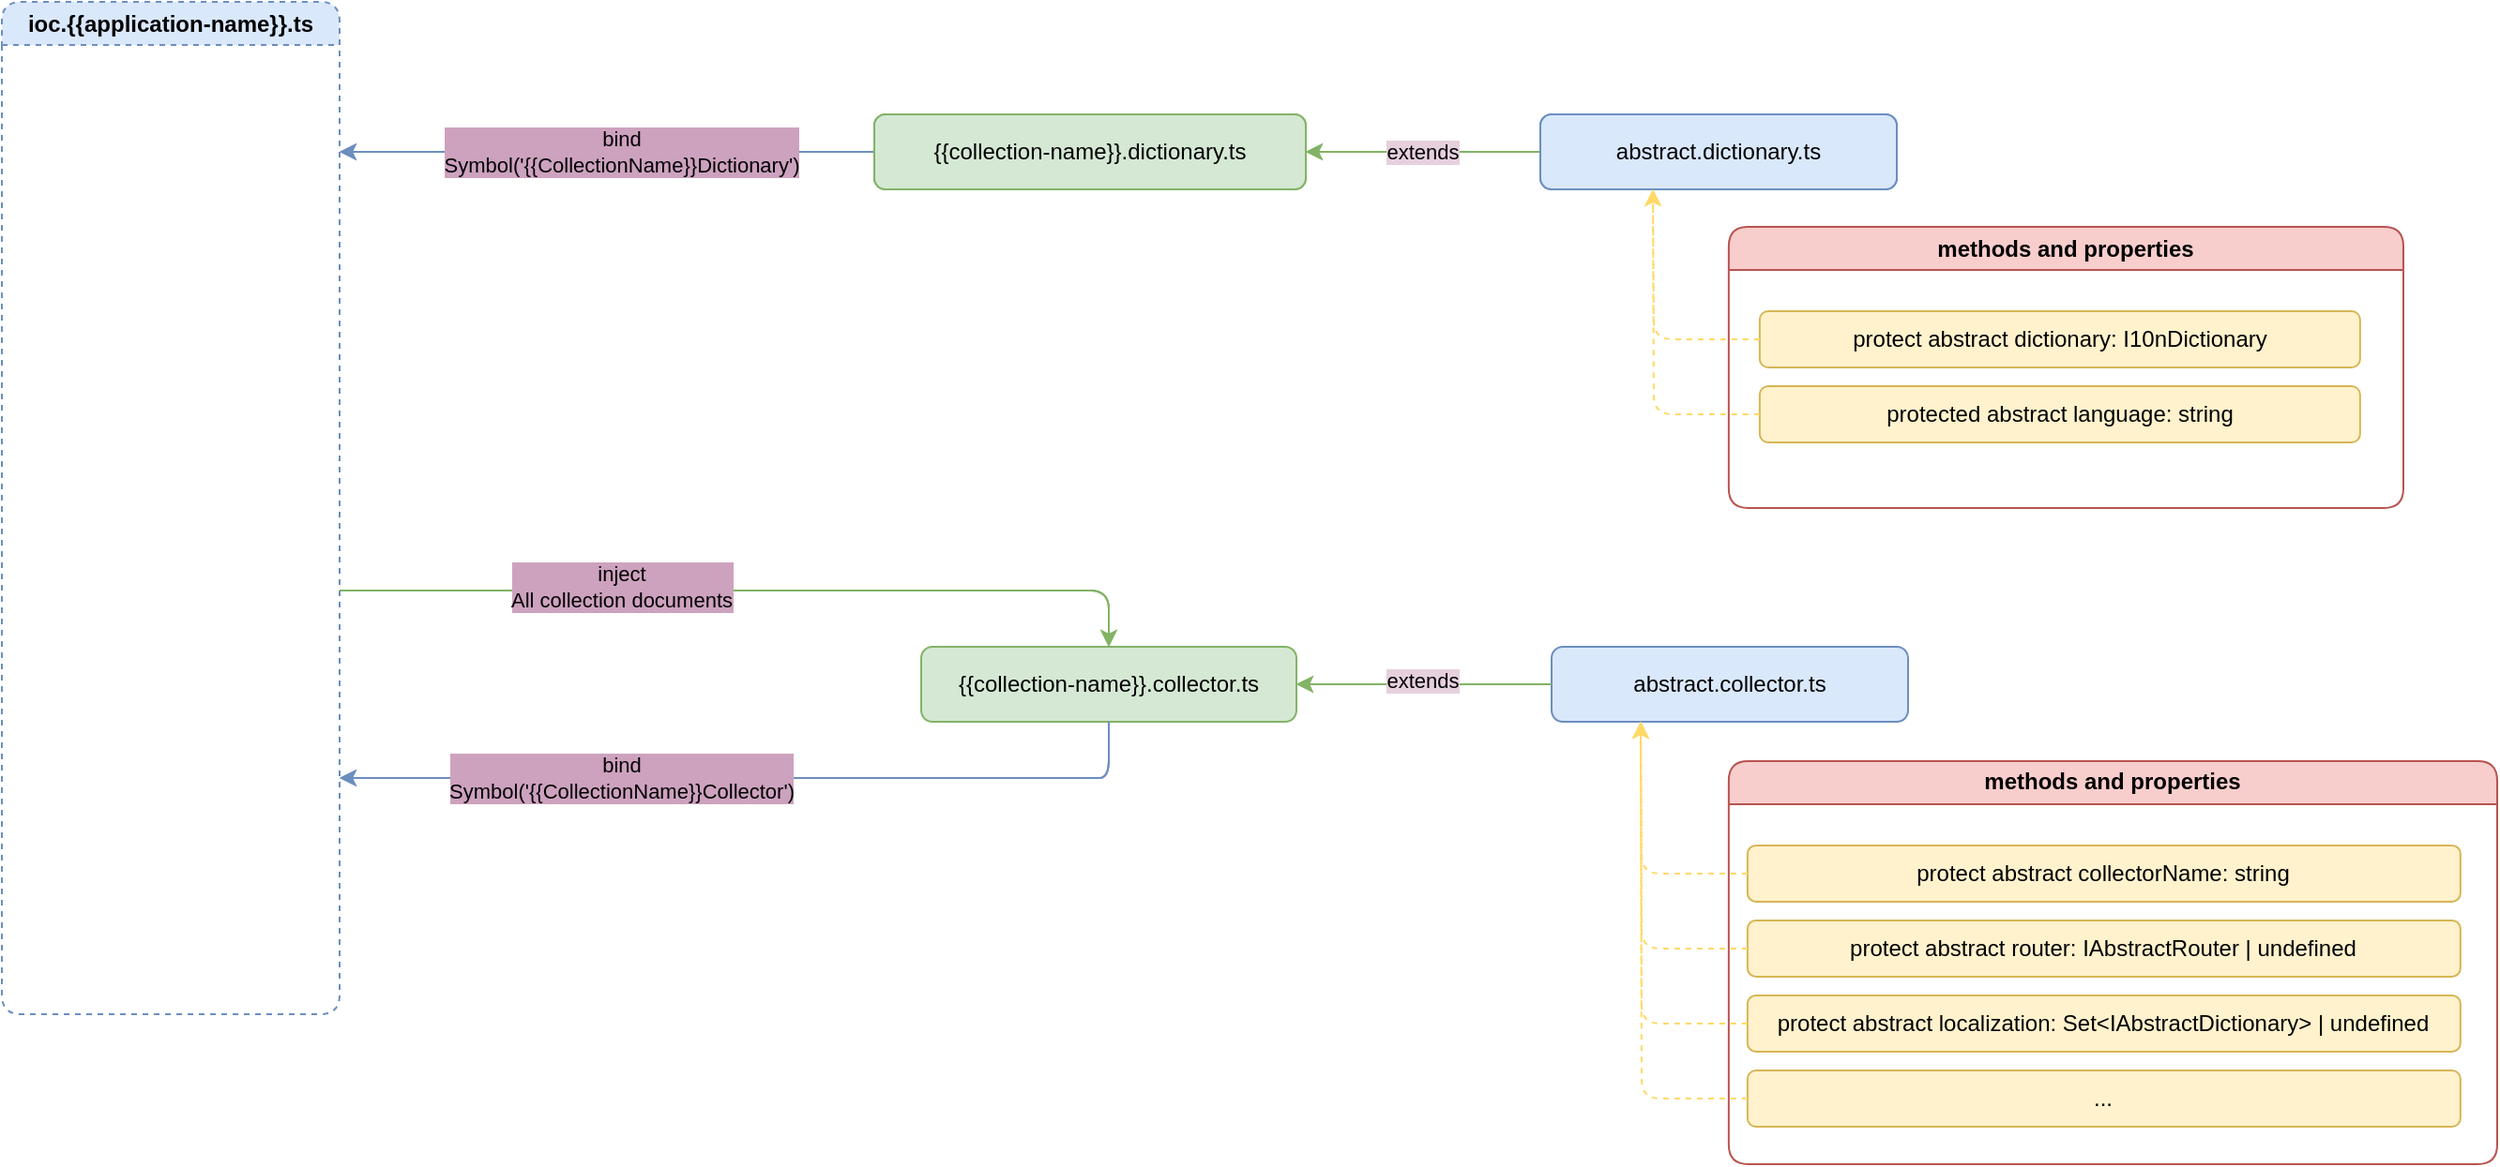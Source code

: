 <mxfile version="20.8.20" type="device"><diagram name="Page-1" id="TE9uLcysqflA36KU5ZTv"><mxGraphModel dx="1434" dy="822" grid="1" gridSize="10" guides="1" tooltips="1" connect="1" arrows="1" fold="1" page="1" pageScale="1" pageWidth="850" pageHeight="1100" math="0" shadow="0"><root><mxCell id="0"/><mxCell id="1" parent="0"/><mxCell id="sv0PmtgDF2SIlCqUdRtw-1" style="edgeStyle=orthogonalEdgeStyle;rounded=1;orthogonalLoop=1;jettySize=auto;html=1;entryX=0.5;entryY=0;entryDx=0;entryDy=0;fillColor=#d5e8d4;strokeColor=#82b366;" parent="1" target="sv0PmtgDF2SIlCqUdRtw-5" edge="1"><mxGeometry relative="1" as="geometry"><mxPoint x="360" y="594" as="sourcePoint"/><Array as="points"><mxPoint x="440" y="593.97"/><mxPoint x="760" y="593.97"/></Array></mxGeometry></mxCell><mxCell id="sv0PmtgDF2SIlCqUdRtw-2" value="inject&lt;br&gt;All collection documents" style="edgeLabel;html=1;align=center;verticalAlign=middle;resizable=0;points=[];labelBackgroundColor=#CDA2BE;" parent="sv0PmtgDF2SIlCqUdRtw-1" vertex="1" connectable="0"><mxGeometry x="-0.187" y="2" relative="1" as="geometry"><mxPoint x="-29" as="offset"/></mxGeometry></mxCell><mxCell id="sv0PmtgDF2SIlCqUdRtw-3" style="edgeStyle=orthogonalEdgeStyle;rounded=1;orthogonalLoop=1;jettySize=auto;html=1;exitX=0.5;exitY=1;exitDx=0;exitDy=0;fillColor=#dae8fc;strokeColor=#6c8ebf;" parent="1" source="sv0PmtgDF2SIlCqUdRtw-5" edge="1"><mxGeometry relative="1" as="geometry"><mxPoint x="360" y="694" as="targetPoint"/><Array as="points"><mxPoint x="760" y="693.97"/><mxPoint x="440" y="693.97"/></Array></mxGeometry></mxCell><mxCell id="sv0PmtgDF2SIlCqUdRtw-4" value="bind&lt;br&gt;Symbol('{{CollectionName}}Collector')" style="edgeLabel;html=1;align=center;verticalAlign=middle;resizable=0;points=[];labelBackgroundColor=#CDA2BE;" parent="sv0PmtgDF2SIlCqUdRtw-3" vertex="1" connectable="0"><mxGeometry x="0.337" y="4" relative="1" as="geometry"><mxPoint x="4" y="-4" as="offset"/></mxGeometry></mxCell><mxCell id="sv0PmtgDF2SIlCqUdRtw-5" value="{{collection-name}}.collector.ts" style="rounded=1;whiteSpace=wrap;html=1;fillColor=#d5e8d4;strokeColor=#82b366;" parent="1" vertex="1"><mxGeometry x="670" y="623.97" width="200" height="40" as="geometry"/></mxCell><mxCell id="sv0PmtgDF2SIlCqUdRtw-6" style="edgeStyle=orthogonalEdgeStyle;rounded=0;orthogonalLoop=1;jettySize=auto;html=1;entryX=1;entryY=0.5;entryDx=0;entryDy=0;fillColor=#d5e8d4;strokeColor=#82b366;" parent="1" source="sv0PmtgDF2SIlCqUdRtw-7" edge="1"><mxGeometry relative="1" as="geometry"><mxPoint x="870" y="643.97" as="targetPoint"/></mxGeometry></mxCell><mxCell id="sv0PmtgDF2SIlCqUdRtw-7" value="abstract.collector.ts" style="rounded=1;whiteSpace=wrap;html=1;fillColor=#dae8fc;strokeColor=#6c8ebf;" parent="1" vertex="1"><mxGeometry x="1006" y="623.97" width="190" height="40" as="geometry"/></mxCell><mxCell id="sv0PmtgDF2SIlCqUdRtw-8" style="edgeStyle=orthogonalEdgeStyle;rounded=0;orthogonalLoop=1;jettySize=auto;html=1;fillColor=#dae8fc;strokeColor=#6c8ebf;" parent="1" edge="1"><mxGeometry relative="1" as="geometry"><mxPoint x="360" y="360" as="targetPoint"/><mxPoint x="645" y="360" as="sourcePoint"/></mxGeometry></mxCell><mxCell id="sv0PmtgDF2SIlCqUdRtw-9" value="bind&lt;br&gt;Symbol('{{CollectionName}}Dictionary')" style="edgeLabel;html=1;align=center;verticalAlign=middle;resizable=0;points=[];labelBackgroundColor=#CDA2BE;" parent="sv0PmtgDF2SIlCqUdRtw-8" vertex="1" connectable="0"><mxGeometry x="-0.066" relative="1" as="geometry"><mxPoint x="-2" as="offset"/></mxGeometry></mxCell><mxCell id="sv0PmtgDF2SIlCqUdRtw-10" style="edgeStyle=orthogonalEdgeStyle;rounded=0;orthogonalLoop=1;jettySize=auto;html=1;fillColor=#d5e8d4;strokeColor=#82b366;entryX=1;entryY=0.5;entryDx=0;entryDy=0;" parent="1" edge="1"><mxGeometry relative="1" as="geometry"><mxPoint x="875" y="360" as="targetPoint"/><mxPoint x="1006" y="360" as="sourcePoint"/></mxGeometry></mxCell><mxCell id="sv0PmtgDF2SIlCqUdRtw-11" value="extends" style="edgeLabel;html=1;align=center;verticalAlign=middle;resizable=0;points=[];labelBackgroundColor=#E6D0DE;" parent="1" vertex="1" connectable="0"><mxGeometry x="910" y="364" as="geometry"><mxPoint x="27" y="-4" as="offset"/></mxGeometry></mxCell><mxCell id="sv0PmtgDF2SIlCqUdRtw-12" value="abstract.dictionary.ts" style="rounded=1;whiteSpace=wrap;html=1;fillColor=#dae8fc;strokeColor=#6c8ebf;" parent="1" vertex="1"><mxGeometry x="1000" y="340" width="190" height="40" as="geometry"/></mxCell><mxCell id="sv0PmtgDF2SIlCqUdRtw-13" value="{{collection-name}}.dictionary.ts" style="rounded=1;whiteSpace=wrap;html=1;fillColor=#d5e8d4;strokeColor=#82b366;" parent="1" vertex="1"><mxGeometry x="645" y="340" width="230" height="40" as="geometry"/></mxCell><mxCell id="sv0PmtgDF2SIlCqUdRtw-14" value="methods and properties" style="swimlane;whiteSpace=wrap;html=1;fillColor=#f8cecc;strokeColor=#b85450;rounded=1;" parent="1" vertex="1"><mxGeometry x="1100.43" y="684.97" width="409.57" height="215.03" as="geometry"/></mxCell><mxCell id="sv0PmtgDF2SIlCqUdRtw-15" value="protect abstract collectorName: string" style="rounded=1;whiteSpace=wrap;html=1;fillColor=#fff2cc;strokeColor=#d6b656;" parent="sv0PmtgDF2SIlCqUdRtw-14" vertex="1"><mxGeometry x="10" y="45" width="380" height="30" as="geometry"/></mxCell><mxCell id="sv0PmtgDF2SIlCqUdRtw-16" value="protect abstract router: IAbstractRouter | undefined" style="rounded=1;whiteSpace=wrap;html=1;fillColor=#fff2cc;strokeColor=#d6b656;" parent="sv0PmtgDF2SIlCqUdRtw-14" vertex="1"><mxGeometry x="10" y="85" width="380" height="30" as="geometry"/></mxCell><mxCell id="sv0PmtgDF2SIlCqUdRtw-17" value="protect abstract localization: Set&amp;lt;IAbstractDictionary&amp;gt; | undefined" style="rounded=1;whiteSpace=wrap;html=1;fillColor=#fff2cc;strokeColor=#d6b656;" parent="sv0PmtgDF2SIlCqUdRtw-14" vertex="1"><mxGeometry x="10" y="125" width="380" height="30" as="geometry"/></mxCell><mxCell id="sv0PmtgDF2SIlCqUdRtw-18" value="..." style="rounded=1;whiteSpace=wrap;html=1;fillColor=#fff2cc;strokeColor=#d6b656;" parent="sv0PmtgDF2SIlCqUdRtw-14" vertex="1"><mxGeometry x="10" y="165.03" width="380" height="30" as="geometry"/></mxCell><mxCell id="sv0PmtgDF2SIlCqUdRtw-19" style="edgeStyle=orthogonalEdgeStyle;rounded=1;orthogonalLoop=1;jettySize=auto;html=1;entryX=0.5;entryY=0;entryDx=0;entryDy=0;fillColor=#d5e8d4;strokeColor=#82b366;" parent="1" edge="1"><mxGeometry relative="1" as="geometry"><mxPoint x="360" y="594" as="sourcePoint"/><Array as="points"><mxPoint x="440" y="593.97"/><mxPoint x="760" y="593.97"/></Array><mxPoint x="770" y="623.97" as="targetPoint"/></mxGeometry></mxCell><mxCell id="sv0PmtgDF2SIlCqUdRtw-20" value="inject&lt;br&gt;All collection documents" style="edgeLabel;html=1;align=center;verticalAlign=middle;resizable=0;points=[];labelBackgroundColor=#CDA2BE;" parent="sv0PmtgDF2SIlCqUdRtw-19" vertex="1" connectable="0"><mxGeometry x="-0.187" y="2" relative="1" as="geometry"><mxPoint x="-29" as="offset"/></mxGeometry></mxCell><mxCell id="sv0PmtgDF2SIlCqUdRtw-21" style="edgeStyle=orthogonalEdgeStyle;rounded=1;orthogonalLoop=1;jettySize=auto;html=1;exitX=0.5;exitY=1;exitDx=0;exitDy=0;fillColor=#dae8fc;strokeColor=#6c8ebf;" parent="1" edge="1"><mxGeometry relative="1" as="geometry"><mxPoint x="360" y="694" as="targetPoint"/><Array as="points"><mxPoint x="760" y="693.97"/><mxPoint x="440" y="693.97"/></Array><mxPoint x="770" y="663.97" as="sourcePoint"/></mxGeometry></mxCell><mxCell id="sv0PmtgDF2SIlCqUdRtw-22" value="bind&lt;br&gt;Symbol('{{CollectionName}}Collector')" style="edgeLabel;html=1;align=center;verticalAlign=middle;resizable=0;points=[];labelBackgroundColor=#CDA2BE;" parent="sv0PmtgDF2SIlCqUdRtw-21" vertex="1" connectable="0"><mxGeometry x="0.337" y="4" relative="1" as="geometry"><mxPoint x="4" y="-4" as="offset"/></mxGeometry></mxCell><mxCell id="sv0PmtgDF2SIlCqUdRtw-23" style="edgeStyle=orthogonalEdgeStyle;rounded=0;orthogonalLoop=1;jettySize=auto;html=1;entryX=1;entryY=0.5;entryDx=0;entryDy=0;fillColor=#d5e8d4;strokeColor=#82b366;" parent="1" edge="1"><mxGeometry relative="1" as="geometry"><mxPoint x="870" y="643.97" as="targetPoint"/><mxPoint x="1006" y="643.97" as="sourcePoint"/></mxGeometry></mxCell><mxCell id="sv0PmtgDF2SIlCqUdRtw-24" style="edgeStyle=orthogonalEdgeStyle;rounded=1;orthogonalLoop=1;jettySize=auto;html=1;entryX=0.25;entryY=1;entryDx=0;entryDy=0;exitX=0;exitY=0.5;exitDx=0;exitDy=0;fillColor=#d5e8d4;strokeColor=#FFD966;dashed=1;strokeWidth=1;" parent="1" source="sv0PmtgDF2SIlCqUdRtw-15" edge="1"><mxGeometry relative="1" as="geometry"><mxPoint x="1053.5" y="663.97" as="targetPoint"/></mxGeometry></mxCell><mxCell id="sv0PmtgDF2SIlCqUdRtw-25" style="edgeStyle=orthogonalEdgeStyle;rounded=1;orthogonalLoop=1;jettySize=auto;html=1;entryX=0.25;entryY=1;entryDx=0;entryDy=0;exitX=0;exitY=0.5;exitDx=0;exitDy=0;fillColor=#d5e8d4;strokeColor=#FFD966;dashed=1;" parent="1" source="sv0PmtgDF2SIlCqUdRtw-16" edge="1"><mxGeometry relative="1" as="geometry"><mxPoint x="1053.5" y="663.97" as="targetPoint"/></mxGeometry></mxCell><mxCell id="sv0PmtgDF2SIlCqUdRtw-26" style="edgeStyle=orthogonalEdgeStyle;rounded=1;orthogonalLoop=1;jettySize=auto;html=1;entryX=0.25;entryY=1;entryDx=0;entryDy=0;exitX=0;exitY=0.5;exitDx=0;exitDy=0;fillColor=#d5e8d4;strokeColor=#FFD966;dashed=1;" parent="1" source="sv0PmtgDF2SIlCqUdRtw-17" edge="1"><mxGeometry relative="1" as="geometry"><mxPoint x="1053.5" y="663.97" as="targetPoint"/></mxGeometry></mxCell><mxCell id="sv0PmtgDF2SIlCqUdRtw-27" style="edgeStyle=orthogonalEdgeStyle;rounded=1;orthogonalLoop=1;jettySize=auto;html=1;entryX=0.25;entryY=1;entryDx=0;entryDy=0;exitX=0;exitY=0.5;exitDx=0;exitDy=0;fillColor=#d5e8d4;strokeColor=#FFD966;dashed=1;" parent="1" source="sv0PmtgDF2SIlCqUdRtw-18" edge="1"><mxGeometry relative="1" as="geometry"><mxPoint x="1053.5" y="663.97" as="targetPoint"/></mxGeometry></mxCell><mxCell id="sv0PmtgDF2SIlCqUdRtw-28" value="ioc.{{application-name}}.ts" style="swimlane;whiteSpace=wrap;html=1;rounded=1;dashed=1;fillColor=#dae8fc;strokeColor=#6c8ebf;" parent="1" vertex="1"><mxGeometry x="180" y="280" width="180" height="540" as="geometry"/></mxCell><mxCell id="sv0PmtgDF2SIlCqUdRtw-29" style="edgeStyle=orthogonalEdgeStyle;rounded=0;orthogonalLoop=1;jettySize=auto;html=1;fillColor=#dae8fc;strokeColor=#6c8ebf;" parent="1" edge="1"><mxGeometry relative="1" as="geometry"><mxPoint x="360" y="360" as="targetPoint"/><mxPoint x="645" y="360" as="sourcePoint"/></mxGeometry></mxCell><mxCell id="sv0PmtgDF2SIlCqUdRtw-30" value="bind&lt;br&gt;Symbol('{{CollectionName}}Dictionary')" style="edgeLabel;html=1;align=center;verticalAlign=middle;resizable=0;points=[];labelBackgroundColor=#CDA2BE;" parent="sv0PmtgDF2SIlCqUdRtw-29" vertex="1" connectable="0"><mxGeometry x="-0.066" relative="1" as="geometry"><mxPoint x="-2" as="offset"/></mxGeometry></mxCell><mxCell id="sv0PmtgDF2SIlCqUdRtw-31" style="edgeStyle=orthogonalEdgeStyle;rounded=0;orthogonalLoop=1;jettySize=auto;html=1;fillColor=#d5e8d4;strokeColor=#82b366;entryX=1;entryY=0.5;entryDx=0;entryDy=0;" parent="1" edge="1"><mxGeometry relative="1" as="geometry"><mxPoint x="875" y="360" as="targetPoint"/><mxPoint x="1006" y="360" as="sourcePoint"/></mxGeometry></mxCell><mxCell id="sv0PmtgDF2SIlCqUdRtw-32" value="extends" style="edgeLabel;html=1;align=center;verticalAlign=middle;resizable=0;points=[];labelBackgroundColor=#E6D0DE;" parent="1" vertex="1" connectable="0"><mxGeometry x="910" y="364" as="geometry"><mxPoint x="27" y="-4" as="offset"/></mxGeometry></mxCell><mxCell id="sv0PmtgDF2SIlCqUdRtw-33" value="abstract.dictionary.ts" style="rounded=1;whiteSpace=wrap;html=1;fillColor=#dae8fc;strokeColor=#6c8ebf;" parent="1" vertex="1"><mxGeometry x="1000" y="340" width="190" height="40" as="geometry"/></mxCell><mxCell id="sv0PmtgDF2SIlCqUdRtw-34" value="{{collection-name}}.dictionary.ts" style="rounded=1;whiteSpace=wrap;html=1;fillColor=#d5e8d4;strokeColor=#82b366;" parent="1" vertex="1"><mxGeometry x="645" y="340" width="230" height="40" as="geometry"/></mxCell><mxCell id="sv0PmtgDF2SIlCqUdRtw-35" value="protect abstract dictionary: I10nDictionary" style="rounded=1;whiteSpace=wrap;html=1;fillColor=#fff2cc;strokeColor=#d6b656;" parent="1" vertex="1"><mxGeometry x="1116.93" y="445" width="320" height="30" as="geometry"/></mxCell><mxCell id="sv0PmtgDF2SIlCqUdRtw-36" value="protected abstract language: string" style="rounded=1;whiteSpace=wrap;html=1;fillColor=#fff2cc;strokeColor=#d6b656;" parent="1" vertex="1"><mxGeometry x="1116.93" y="485" width="320" height="30" as="geometry"/></mxCell><mxCell id="sv0PmtgDF2SIlCqUdRtw-37" style="edgeStyle=orthogonalEdgeStyle;rounded=1;sketch=0;jumpStyle=none;orthogonalLoop=1;jettySize=auto;html=1;entryX=0.25;entryY=1;entryDx=0;entryDy=0;shadow=0;dashed=1;strokeWidth=1;exitX=0;exitY=0.5;exitDx=0;exitDy=0;fillColor=#d5e8d4;strokeColor=#FFD966;" parent="1" source="sv0PmtgDF2SIlCqUdRtw-35" edge="1"><mxGeometry relative="1" as="geometry"><mxPoint x="1060" y="380" as="targetPoint"/></mxGeometry></mxCell><mxCell id="sv0PmtgDF2SIlCqUdRtw-38" style="edgeStyle=orthogonalEdgeStyle;rounded=1;sketch=0;jumpStyle=none;orthogonalLoop=1;jettySize=auto;html=1;entryX=0.25;entryY=1;entryDx=0;entryDy=0;shadow=0;dashed=1;strokeWidth=1;exitX=0;exitY=0.5;exitDx=0;exitDy=0;fillColor=#d5e8d4;strokeColor=#FFD966;" parent="1" source="sv0PmtgDF2SIlCqUdRtw-36" edge="1"><mxGeometry relative="1" as="geometry"><mxPoint x="1060" y="380" as="targetPoint"/></mxGeometry></mxCell><mxCell id="sv0PmtgDF2SIlCqUdRtw-39" value="methods and properties" style="swimlane;whiteSpace=wrap;html=1;fillColor=#f8cecc;strokeColor=#b85450;rounded=1;" parent="1" vertex="1"><mxGeometry x="1100.43" y="400" width="359.57" height="150" as="geometry"/></mxCell><mxCell id="sv0PmtgDF2SIlCqUdRtw-40" value="extends" style="edgeLabel;html=1;align=center;verticalAlign=middle;resizable=0;points=[];labelBackgroundColor=#E6D0DE;" parent="1" vertex="1" connectable="0"><mxGeometry x="910" y="646" as="geometry"><mxPoint x="27" y="-4" as="offset"/></mxGeometry></mxCell></root></mxGraphModel></diagram></mxfile>